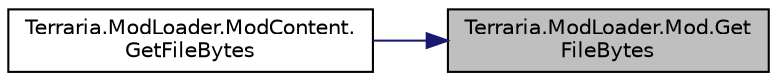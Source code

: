 digraph "Terraria.ModLoader.Mod.GetFileBytes"
{
 // LATEX_PDF_SIZE
  edge [fontname="Helvetica",fontsize="10",labelfontname="Helvetica",labelfontsize="10"];
  node [fontname="Helvetica",fontsize="10",shape=record];
  rankdir="RL";
  Node1 [label="Terraria.ModLoader.Mod.Get\lFileBytes",height=0.2,width=0.4,color="black", fillcolor="grey75", style="filled", fontcolor="black",tooltip="Retrieve contents of files within the tmod file"];
  Node1 -> Node2 [dir="back",color="midnightblue",fontsize="10",style="solid",fontname="Helvetica"];
  Node2 [label="Terraria.ModLoader.ModContent.\lGetFileBytes",height=0.2,width=0.4,color="black", fillcolor="white", style="filled",URL="$class_terraria_1_1_mod_loader_1_1_mod_content.html#ad1998509e1523a802aea24a0ba9ddf5d",tooltip="Gets the byte representation of the file with the specified name. The name is in the format of \"ModFo..."];
}
